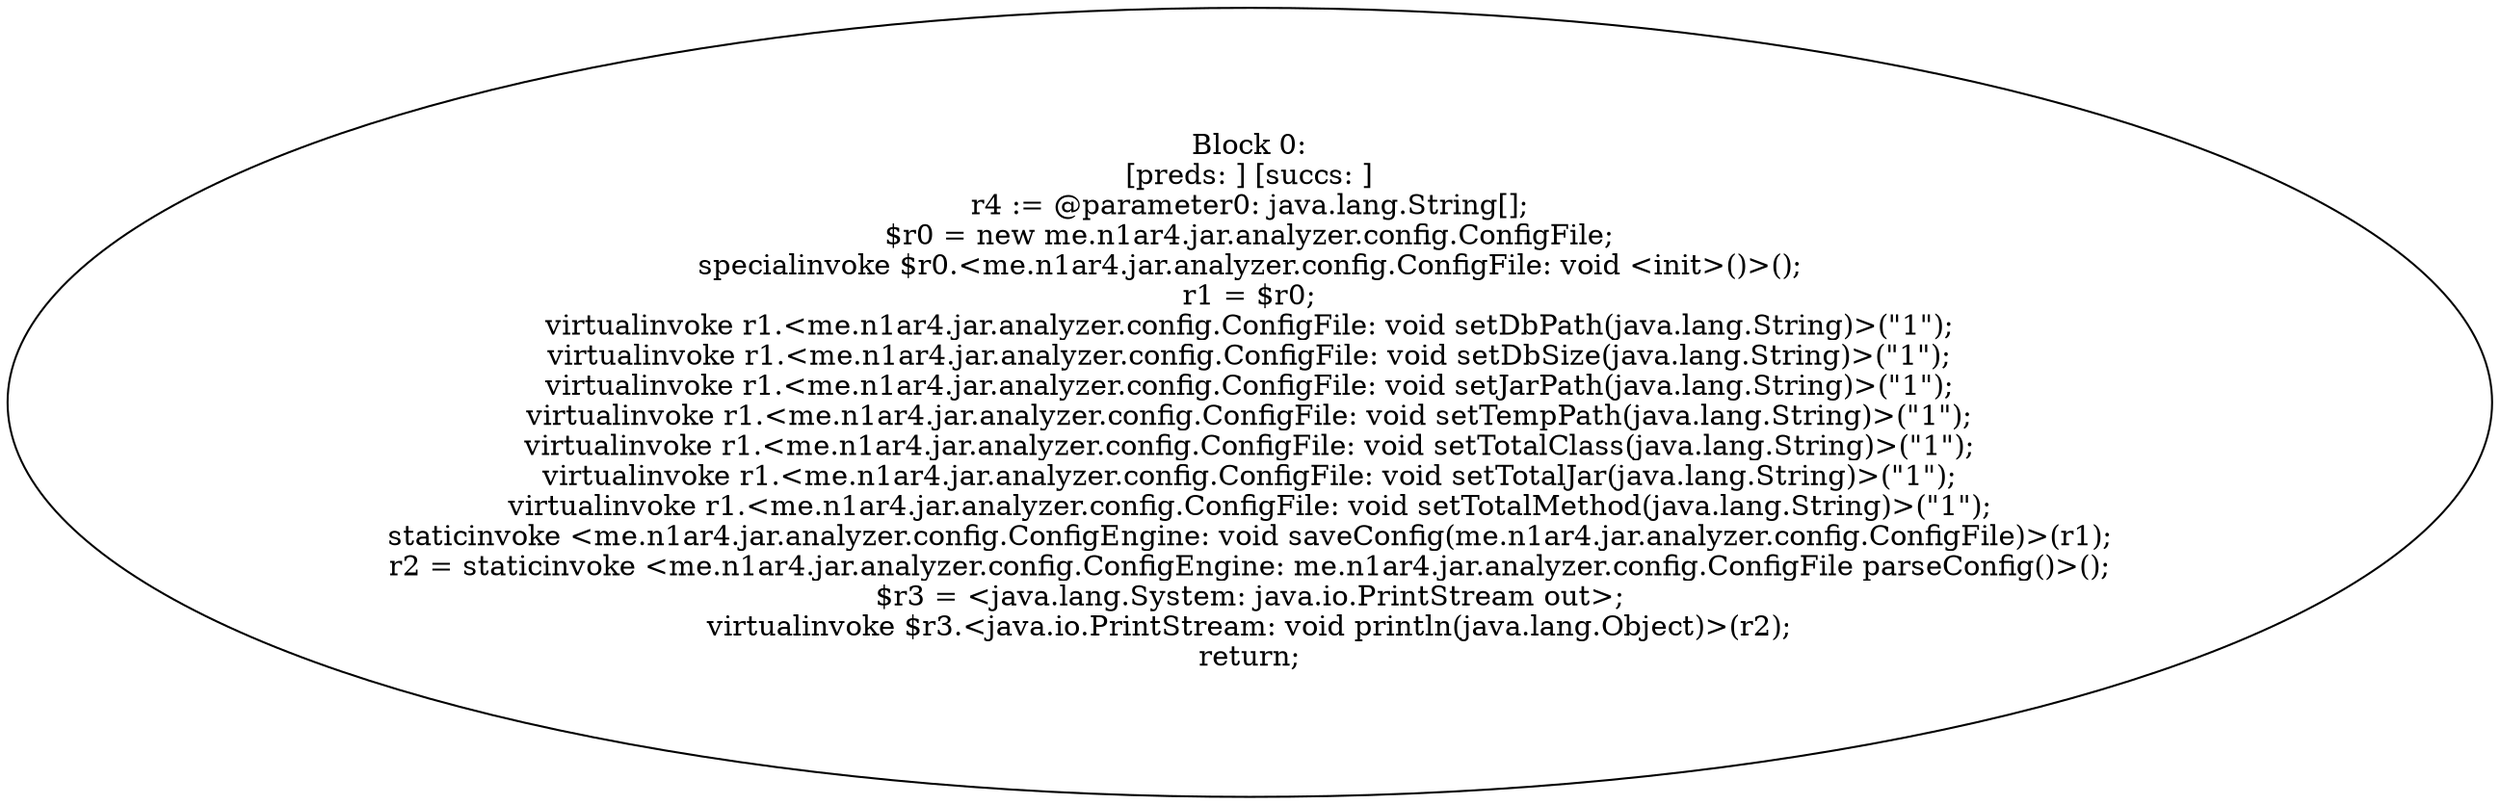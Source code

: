 digraph "unitGraph" {
    "Block 0:
[preds: ] [succs: ]
r4 := @parameter0: java.lang.String[];
$r0 = new me.n1ar4.jar.analyzer.config.ConfigFile;
specialinvoke $r0.<me.n1ar4.jar.analyzer.config.ConfigFile: void <init>()>();
r1 = $r0;
virtualinvoke r1.<me.n1ar4.jar.analyzer.config.ConfigFile: void setDbPath(java.lang.String)>(\"1\");
virtualinvoke r1.<me.n1ar4.jar.analyzer.config.ConfigFile: void setDbSize(java.lang.String)>(\"1\");
virtualinvoke r1.<me.n1ar4.jar.analyzer.config.ConfigFile: void setJarPath(java.lang.String)>(\"1\");
virtualinvoke r1.<me.n1ar4.jar.analyzer.config.ConfigFile: void setTempPath(java.lang.String)>(\"1\");
virtualinvoke r1.<me.n1ar4.jar.analyzer.config.ConfigFile: void setTotalClass(java.lang.String)>(\"1\");
virtualinvoke r1.<me.n1ar4.jar.analyzer.config.ConfigFile: void setTotalJar(java.lang.String)>(\"1\");
virtualinvoke r1.<me.n1ar4.jar.analyzer.config.ConfigFile: void setTotalMethod(java.lang.String)>(\"1\");
staticinvoke <me.n1ar4.jar.analyzer.config.ConfigEngine: void saveConfig(me.n1ar4.jar.analyzer.config.ConfigFile)>(r1);
r2 = staticinvoke <me.n1ar4.jar.analyzer.config.ConfigEngine: me.n1ar4.jar.analyzer.config.ConfigFile parseConfig()>();
$r3 = <java.lang.System: java.io.PrintStream out>;
virtualinvoke $r3.<java.io.PrintStream: void println(java.lang.Object)>(r2);
return;
"
}
